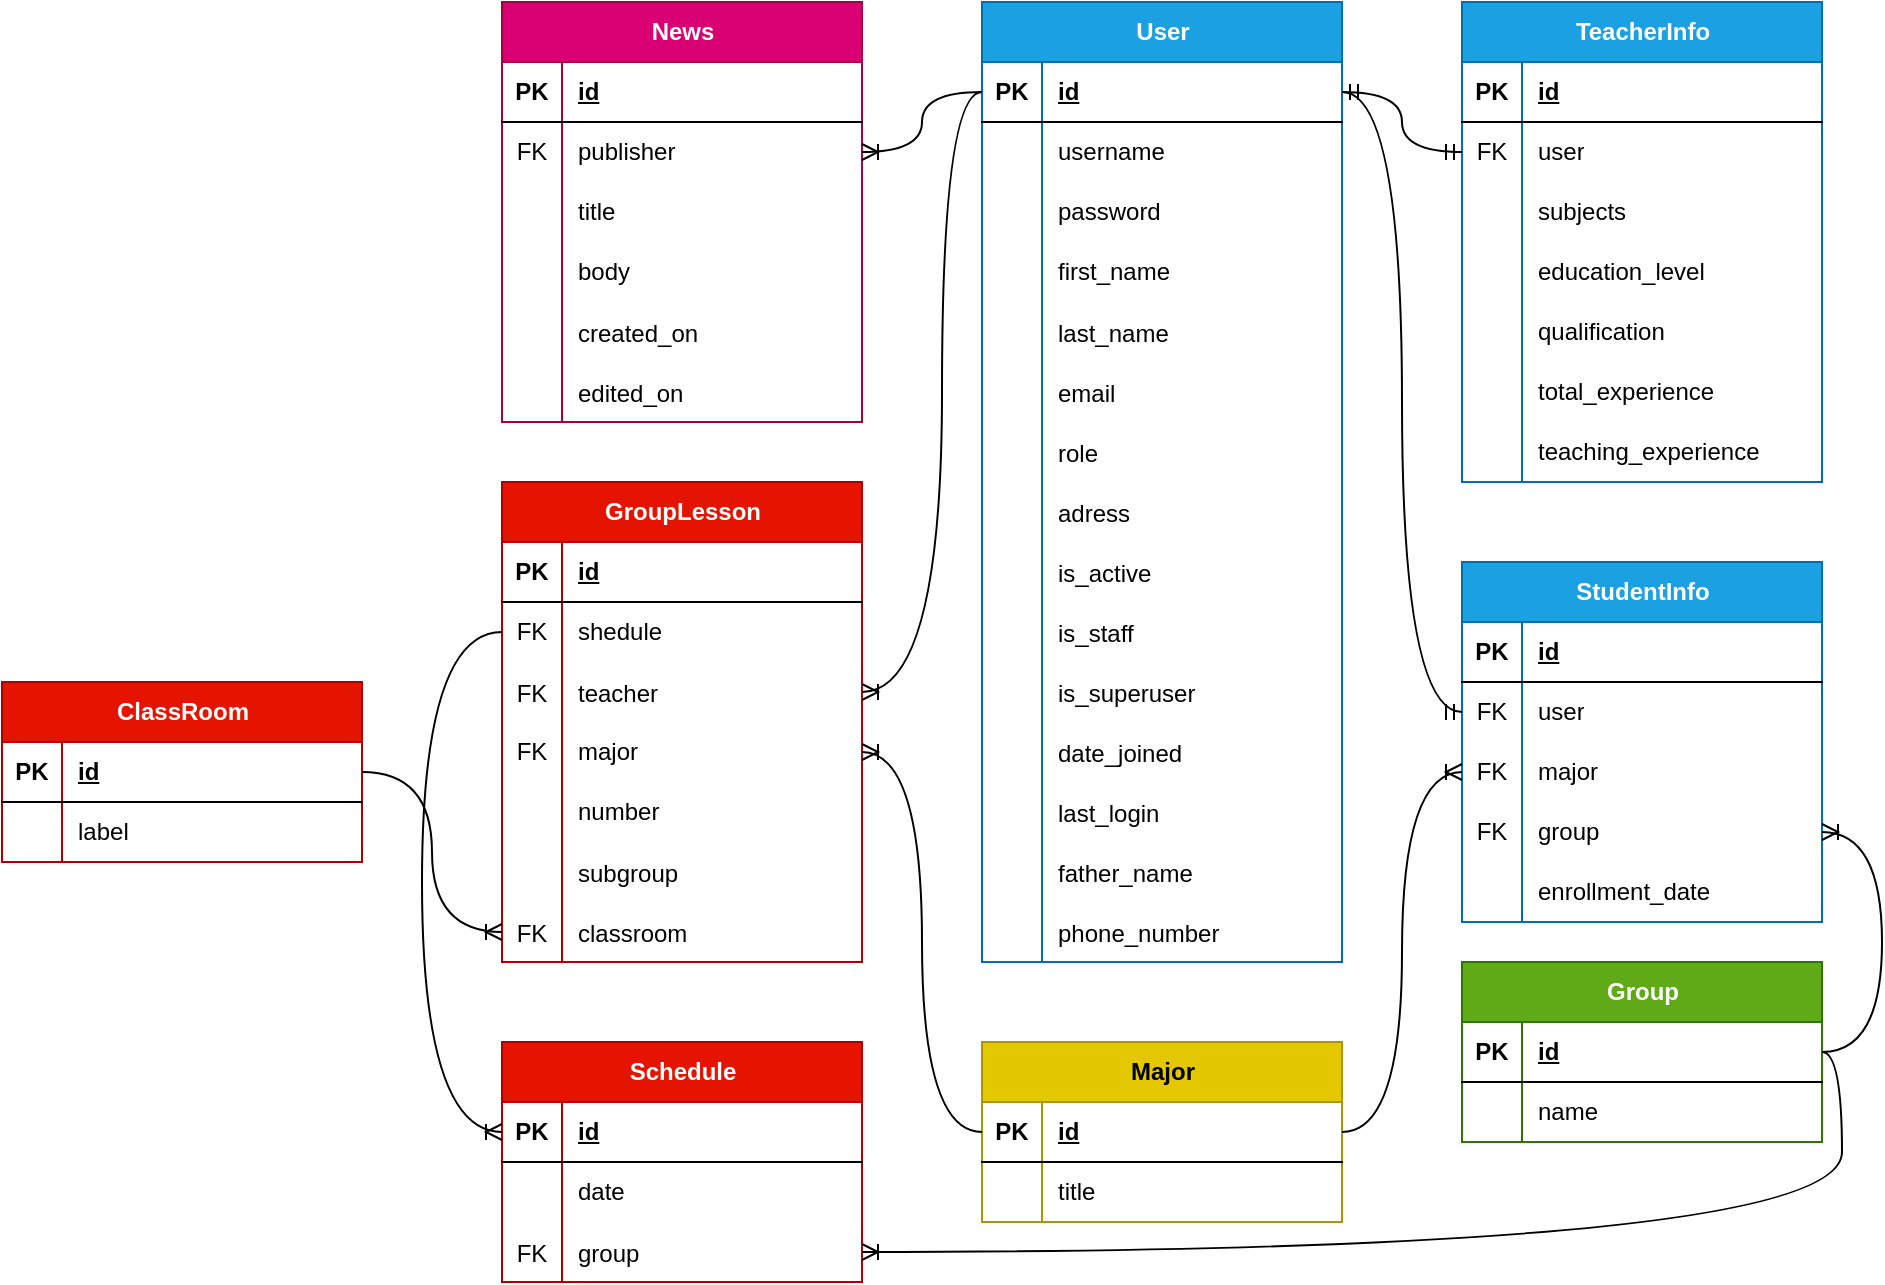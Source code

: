<mxfile version="26.0.16">
  <diagram name="Страница — 1" id="OboTf6FdKIAfxcBiKq9w">
    <mxGraphModel dx="2336" dy="798" grid="1" gridSize="10" guides="1" tooltips="1" connect="1" arrows="1" fold="1" page="1" pageScale="1" pageWidth="827" pageHeight="1169" math="0" shadow="0">
      <root>
        <mxCell id="0" />
        <mxCell id="1" parent="0" />
        <mxCell id="WoGr3U05z-3-BIguTOrU-1" value="User" style="shape=table;startSize=30;container=1;collapsible=1;childLayout=tableLayout;fixedRows=1;rowLines=0;fontStyle=1;align=center;resizeLast=1;html=1;fillColor=#1ba1e2;fontColor=#ffffff;strokeColor=#006EAF;" parent="1" vertex="1">
          <mxGeometry x="240" y="40" width="180" height="480" as="geometry" />
        </mxCell>
        <mxCell id="WoGr3U05z-3-BIguTOrU-2" value="" style="shape=tableRow;horizontal=0;startSize=0;swimlaneHead=0;swimlaneBody=0;fillColor=none;collapsible=0;dropTarget=0;points=[[0,0.5],[1,0.5]];portConstraint=eastwest;top=0;left=0;right=0;bottom=1;" parent="WoGr3U05z-3-BIguTOrU-1" vertex="1">
          <mxGeometry y="30" width="180" height="30" as="geometry" />
        </mxCell>
        <mxCell id="WoGr3U05z-3-BIguTOrU-3" value="PK" style="shape=partialRectangle;connectable=0;fillColor=none;top=0;left=0;bottom=0;right=0;fontStyle=1;overflow=hidden;whiteSpace=wrap;html=1;" parent="WoGr3U05z-3-BIguTOrU-2" vertex="1">
          <mxGeometry width="30" height="30" as="geometry">
            <mxRectangle width="30" height="30" as="alternateBounds" />
          </mxGeometry>
        </mxCell>
        <mxCell id="WoGr3U05z-3-BIguTOrU-4" value="id" style="shape=partialRectangle;connectable=0;fillColor=none;top=0;left=0;bottom=0;right=0;align=left;spacingLeft=6;fontStyle=5;overflow=hidden;whiteSpace=wrap;html=1;" parent="WoGr3U05z-3-BIguTOrU-2" vertex="1">
          <mxGeometry x="30" width="150" height="30" as="geometry">
            <mxRectangle width="150" height="30" as="alternateBounds" />
          </mxGeometry>
        </mxCell>
        <mxCell id="WoGr3U05z-3-BIguTOrU-5" value="" style="shape=tableRow;horizontal=0;startSize=0;swimlaneHead=0;swimlaneBody=0;fillColor=none;collapsible=0;dropTarget=0;points=[[0,0.5],[1,0.5]];portConstraint=eastwest;top=0;left=0;right=0;bottom=0;" parent="WoGr3U05z-3-BIguTOrU-1" vertex="1">
          <mxGeometry y="60" width="180" height="30" as="geometry" />
        </mxCell>
        <mxCell id="WoGr3U05z-3-BIguTOrU-6" value="" style="shape=partialRectangle;connectable=0;fillColor=none;top=0;left=0;bottom=0;right=0;editable=1;overflow=hidden;whiteSpace=wrap;html=1;" parent="WoGr3U05z-3-BIguTOrU-5" vertex="1">
          <mxGeometry width="30" height="30" as="geometry">
            <mxRectangle width="30" height="30" as="alternateBounds" />
          </mxGeometry>
        </mxCell>
        <mxCell id="WoGr3U05z-3-BIguTOrU-7" value="username" style="shape=partialRectangle;connectable=0;fillColor=none;top=0;left=0;bottom=0;right=0;align=left;spacingLeft=6;overflow=hidden;whiteSpace=wrap;html=1;" parent="WoGr3U05z-3-BIguTOrU-5" vertex="1">
          <mxGeometry x="30" width="150" height="30" as="geometry">
            <mxRectangle width="150" height="30" as="alternateBounds" />
          </mxGeometry>
        </mxCell>
        <mxCell id="WoGr3U05z-3-BIguTOrU-8" value="" style="shape=tableRow;horizontal=0;startSize=0;swimlaneHead=0;swimlaneBody=0;fillColor=none;collapsible=0;dropTarget=0;points=[[0,0.5],[1,0.5]];portConstraint=eastwest;top=0;left=0;right=0;bottom=0;" parent="WoGr3U05z-3-BIguTOrU-1" vertex="1">
          <mxGeometry y="90" width="180" height="30" as="geometry" />
        </mxCell>
        <mxCell id="WoGr3U05z-3-BIguTOrU-9" value="" style="shape=partialRectangle;connectable=0;fillColor=none;top=0;left=0;bottom=0;right=0;editable=1;overflow=hidden;whiteSpace=wrap;html=1;" parent="WoGr3U05z-3-BIguTOrU-8" vertex="1">
          <mxGeometry width="30" height="30" as="geometry">
            <mxRectangle width="30" height="30" as="alternateBounds" />
          </mxGeometry>
        </mxCell>
        <mxCell id="WoGr3U05z-3-BIguTOrU-10" value="password" style="shape=partialRectangle;connectable=0;fillColor=none;top=0;left=0;bottom=0;right=0;align=left;spacingLeft=6;overflow=hidden;whiteSpace=wrap;html=1;" parent="WoGr3U05z-3-BIguTOrU-8" vertex="1">
          <mxGeometry x="30" width="150" height="30" as="geometry">
            <mxRectangle width="150" height="30" as="alternateBounds" />
          </mxGeometry>
        </mxCell>
        <mxCell id="WoGr3U05z-3-BIguTOrU-11" value="" style="shape=tableRow;horizontal=0;startSize=0;swimlaneHead=0;swimlaneBody=0;fillColor=none;collapsible=0;dropTarget=0;points=[[0,0.5],[1,0.5]];portConstraint=eastwest;top=0;left=0;right=0;bottom=0;" parent="WoGr3U05z-3-BIguTOrU-1" vertex="1">
          <mxGeometry y="120" width="180" height="30" as="geometry" />
        </mxCell>
        <mxCell id="WoGr3U05z-3-BIguTOrU-12" value="" style="shape=partialRectangle;connectable=0;fillColor=none;top=0;left=0;bottom=0;right=0;editable=1;overflow=hidden;whiteSpace=wrap;html=1;" parent="WoGr3U05z-3-BIguTOrU-11" vertex="1">
          <mxGeometry width="30" height="30" as="geometry">
            <mxRectangle width="30" height="30" as="alternateBounds" />
          </mxGeometry>
        </mxCell>
        <mxCell id="WoGr3U05z-3-BIguTOrU-13" value="first_name" style="shape=partialRectangle;connectable=0;fillColor=none;top=0;left=0;bottom=0;right=0;align=left;spacingLeft=6;overflow=hidden;whiteSpace=wrap;html=1;" parent="WoGr3U05z-3-BIguTOrU-11" vertex="1">
          <mxGeometry x="30" width="150" height="30" as="geometry">
            <mxRectangle width="150" height="30" as="alternateBounds" />
          </mxGeometry>
        </mxCell>
        <mxCell id="WoGr3U05z-3-BIguTOrU-27" value="" style="shape=tableRow;horizontal=0;startSize=0;swimlaneHead=0;swimlaneBody=0;fillColor=none;collapsible=0;dropTarget=0;points=[[0,0.5],[1,0.5]];portConstraint=eastwest;top=0;left=0;right=0;bottom=0;" parent="WoGr3U05z-3-BIguTOrU-1" vertex="1">
          <mxGeometry y="150" width="180" height="30" as="geometry" />
        </mxCell>
        <mxCell id="WoGr3U05z-3-BIguTOrU-28" value="" style="shape=partialRectangle;connectable=0;fillColor=none;top=0;left=0;bottom=0;right=0;editable=1;overflow=hidden;" parent="WoGr3U05z-3-BIguTOrU-27" vertex="1">
          <mxGeometry width="30" height="30" as="geometry">
            <mxRectangle width="30" height="30" as="alternateBounds" />
          </mxGeometry>
        </mxCell>
        <mxCell id="WoGr3U05z-3-BIguTOrU-29" value="last_name" style="shape=partialRectangle;connectable=0;fillColor=none;top=0;left=0;bottom=0;right=0;align=left;spacingLeft=6;overflow=hidden;" parent="WoGr3U05z-3-BIguTOrU-27" vertex="1">
          <mxGeometry x="30" width="150" height="30" as="geometry">
            <mxRectangle width="150" height="30" as="alternateBounds" />
          </mxGeometry>
        </mxCell>
        <mxCell id="WoGr3U05z-3-BIguTOrU-30" value="" style="shape=tableRow;horizontal=0;startSize=0;swimlaneHead=0;swimlaneBody=0;fillColor=none;collapsible=0;dropTarget=0;points=[[0,0.5],[1,0.5]];portConstraint=eastwest;top=0;left=0;right=0;bottom=0;" parent="WoGr3U05z-3-BIguTOrU-1" vertex="1">
          <mxGeometry y="180" width="180" height="30" as="geometry" />
        </mxCell>
        <mxCell id="WoGr3U05z-3-BIguTOrU-31" value="" style="shape=partialRectangle;connectable=0;fillColor=none;top=0;left=0;bottom=0;right=0;editable=1;overflow=hidden;" parent="WoGr3U05z-3-BIguTOrU-30" vertex="1">
          <mxGeometry width="30" height="30" as="geometry">
            <mxRectangle width="30" height="30" as="alternateBounds" />
          </mxGeometry>
        </mxCell>
        <mxCell id="WoGr3U05z-3-BIguTOrU-32" value="email" style="shape=partialRectangle;connectable=0;fillColor=none;top=0;left=0;bottom=0;right=0;align=left;spacingLeft=6;overflow=hidden;" parent="WoGr3U05z-3-BIguTOrU-30" vertex="1">
          <mxGeometry x="30" width="150" height="30" as="geometry">
            <mxRectangle width="150" height="30" as="alternateBounds" />
          </mxGeometry>
        </mxCell>
        <mxCell id="WoGr3U05z-3-BIguTOrU-33" value="" style="shape=tableRow;horizontal=0;startSize=0;swimlaneHead=0;swimlaneBody=0;fillColor=none;collapsible=0;dropTarget=0;points=[[0,0.5],[1,0.5]];portConstraint=eastwest;top=0;left=0;right=0;bottom=0;" parent="WoGr3U05z-3-BIguTOrU-1" vertex="1">
          <mxGeometry y="210" width="180" height="30" as="geometry" />
        </mxCell>
        <mxCell id="WoGr3U05z-3-BIguTOrU-34" value="" style="shape=partialRectangle;connectable=0;fillColor=none;top=0;left=0;bottom=0;right=0;editable=1;overflow=hidden;" parent="WoGr3U05z-3-BIguTOrU-33" vertex="1">
          <mxGeometry width="30" height="30" as="geometry">
            <mxRectangle width="30" height="30" as="alternateBounds" />
          </mxGeometry>
        </mxCell>
        <mxCell id="WoGr3U05z-3-BIguTOrU-35" value="role" style="shape=partialRectangle;connectable=0;fillColor=none;top=0;left=0;bottom=0;right=0;align=left;spacingLeft=6;overflow=hidden;" parent="WoGr3U05z-3-BIguTOrU-33" vertex="1">
          <mxGeometry x="30" width="150" height="30" as="geometry">
            <mxRectangle width="150" height="30" as="alternateBounds" />
          </mxGeometry>
        </mxCell>
        <mxCell id="WoGr3U05z-3-BIguTOrU-36" value="" style="shape=tableRow;horizontal=0;startSize=0;swimlaneHead=0;swimlaneBody=0;fillColor=none;collapsible=0;dropTarget=0;points=[[0,0.5],[1,0.5]];portConstraint=eastwest;top=0;left=0;right=0;bottom=0;" parent="WoGr3U05z-3-BIguTOrU-1" vertex="1">
          <mxGeometry y="240" width="180" height="30" as="geometry" />
        </mxCell>
        <mxCell id="WoGr3U05z-3-BIguTOrU-37" value="" style="shape=partialRectangle;connectable=0;fillColor=none;top=0;left=0;bottom=0;right=0;editable=1;overflow=hidden;" parent="WoGr3U05z-3-BIguTOrU-36" vertex="1">
          <mxGeometry width="30" height="30" as="geometry">
            <mxRectangle width="30" height="30" as="alternateBounds" />
          </mxGeometry>
        </mxCell>
        <mxCell id="WoGr3U05z-3-BIguTOrU-38" value="adress" style="shape=partialRectangle;connectable=0;fillColor=none;top=0;left=0;bottom=0;right=0;align=left;spacingLeft=6;overflow=hidden;" parent="WoGr3U05z-3-BIguTOrU-36" vertex="1">
          <mxGeometry x="30" width="150" height="30" as="geometry">
            <mxRectangle width="150" height="30" as="alternateBounds" />
          </mxGeometry>
        </mxCell>
        <mxCell id="WoGr3U05z-3-BIguTOrU-72" value="" style="shape=tableRow;horizontal=0;startSize=0;swimlaneHead=0;swimlaneBody=0;fillColor=none;collapsible=0;dropTarget=0;points=[[0,0.5],[1,0.5]];portConstraint=eastwest;top=0;left=0;right=0;bottom=0;" parent="WoGr3U05z-3-BIguTOrU-1" vertex="1">
          <mxGeometry y="270" width="180" height="30" as="geometry" />
        </mxCell>
        <mxCell id="WoGr3U05z-3-BIguTOrU-73" value="" style="shape=partialRectangle;connectable=0;fillColor=none;top=0;left=0;bottom=0;right=0;editable=1;overflow=hidden;" parent="WoGr3U05z-3-BIguTOrU-72" vertex="1">
          <mxGeometry width="30" height="30" as="geometry">
            <mxRectangle width="30" height="30" as="alternateBounds" />
          </mxGeometry>
        </mxCell>
        <mxCell id="WoGr3U05z-3-BIguTOrU-74" value="is_active" style="shape=partialRectangle;connectable=0;fillColor=none;top=0;left=0;bottom=0;right=0;align=left;spacingLeft=6;overflow=hidden;" parent="WoGr3U05z-3-BIguTOrU-72" vertex="1">
          <mxGeometry x="30" width="150" height="30" as="geometry">
            <mxRectangle width="150" height="30" as="alternateBounds" />
          </mxGeometry>
        </mxCell>
        <mxCell id="WoGr3U05z-3-BIguTOrU-75" value="" style="shape=tableRow;horizontal=0;startSize=0;swimlaneHead=0;swimlaneBody=0;fillColor=none;collapsible=0;dropTarget=0;points=[[0,0.5],[1,0.5]];portConstraint=eastwest;top=0;left=0;right=0;bottom=0;" parent="WoGr3U05z-3-BIguTOrU-1" vertex="1">
          <mxGeometry y="300" width="180" height="30" as="geometry" />
        </mxCell>
        <mxCell id="WoGr3U05z-3-BIguTOrU-76" value="" style="shape=partialRectangle;connectable=0;fillColor=none;top=0;left=0;bottom=0;right=0;editable=1;overflow=hidden;" parent="WoGr3U05z-3-BIguTOrU-75" vertex="1">
          <mxGeometry width="30" height="30" as="geometry">
            <mxRectangle width="30" height="30" as="alternateBounds" />
          </mxGeometry>
        </mxCell>
        <mxCell id="WoGr3U05z-3-BIguTOrU-77" value="is_staff" style="shape=partialRectangle;connectable=0;fillColor=none;top=0;left=0;bottom=0;right=0;align=left;spacingLeft=6;overflow=hidden;" parent="WoGr3U05z-3-BIguTOrU-75" vertex="1">
          <mxGeometry x="30" width="150" height="30" as="geometry">
            <mxRectangle width="150" height="30" as="alternateBounds" />
          </mxGeometry>
        </mxCell>
        <mxCell id="WoGr3U05z-3-BIguTOrU-78" value="" style="shape=tableRow;horizontal=0;startSize=0;swimlaneHead=0;swimlaneBody=0;fillColor=none;collapsible=0;dropTarget=0;points=[[0,0.5],[1,0.5]];portConstraint=eastwest;top=0;left=0;right=0;bottom=0;" parent="WoGr3U05z-3-BIguTOrU-1" vertex="1">
          <mxGeometry y="330" width="180" height="30" as="geometry" />
        </mxCell>
        <mxCell id="WoGr3U05z-3-BIguTOrU-79" value="" style="shape=partialRectangle;connectable=0;fillColor=none;top=0;left=0;bottom=0;right=0;editable=1;overflow=hidden;" parent="WoGr3U05z-3-BIguTOrU-78" vertex="1">
          <mxGeometry width="30" height="30" as="geometry">
            <mxRectangle width="30" height="30" as="alternateBounds" />
          </mxGeometry>
        </mxCell>
        <mxCell id="WoGr3U05z-3-BIguTOrU-80" value="is_superuser" style="shape=partialRectangle;connectable=0;fillColor=none;top=0;left=0;bottom=0;right=0;align=left;spacingLeft=6;overflow=hidden;" parent="WoGr3U05z-3-BIguTOrU-78" vertex="1">
          <mxGeometry x="30" width="150" height="30" as="geometry">
            <mxRectangle width="150" height="30" as="alternateBounds" />
          </mxGeometry>
        </mxCell>
        <mxCell id="WoGr3U05z-3-BIguTOrU-84" value="" style="shape=tableRow;horizontal=0;startSize=0;swimlaneHead=0;swimlaneBody=0;fillColor=none;collapsible=0;dropTarget=0;points=[[0,0.5],[1,0.5]];portConstraint=eastwest;top=0;left=0;right=0;bottom=0;" parent="WoGr3U05z-3-BIguTOrU-1" vertex="1">
          <mxGeometry y="360" width="180" height="30" as="geometry" />
        </mxCell>
        <mxCell id="WoGr3U05z-3-BIguTOrU-85" value="" style="shape=partialRectangle;connectable=0;fillColor=none;top=0;left=0;bottom=0;right=0;editable=1;overflow=hidden;" parent="WoGr3U05z-3-BIguTOrU-84" vertex="1">
          <mxGeometry width="30" height="30" as="geometry">
            <mxRectangle width="30" height="30" as="alternateBounds" />
          </mxGeometry>
        </mxCell>
        <mxCell id="WoGr3U05z-3-BIguTOrU-86" value="date_joined" style="shape=partialRectangle;connectable=0;fillColor=none;top=0;left=0;bottom=0;right=0;align=left;spacingLeft=6;overflow=hidden;" parent="WoGr3U05z-3-BIguTOrU-84" vertex="1">
          <mxGeometry x="30" width="150" height="30" as="geometry">
            <mxRectangle width="150" height="30" as="alternateBounds" />
          </mxGeometry>
        </mxCell>
        <mxCell id="WoGr3U05z-3-BIguTOrU-87" value="" style="shape=tableRow;horizontal=0;startSize=0;swimlaneHead=0;swimlaneBody=0;fillColor=none;collapsible=0;dropTarget=0;points=[[0,0.5],[1,0.5]];portConstraint=eastwest;top=0;left=0;right=0;bottom=0;" parent="WoGr3U05z-3-BIguTOrU-1" vertex="1">
          <mxGeometry y="390" width="180" height="30" as="geometry" />
        </mxCell>
        <mxCell id="WoGr3U05z-3-BIguTOrU-88" value="" style="shape=partialRectangle;connectable=0;fillColor=none;top=0;left=0;bottom=0;right=0;editable=1;overflow=hidden;" parent="WoGr3U05z-3-BIguTOrU-87" vertex="1">
          <mxGeometry width="30" height="30" as="geometry">
            <mxRectangle width="30" height="30" as="alternateBounds" />
          </mxGeometry>
        </mxCell>
        <mxCell id="WoGr3U05z-3-BIguTOrU-89" value="last_login" style="shape=partialRectangle;connectable=0;fillColor=none;top=0;left=0;bottom=0;right=0;align=left;spacingLeft=6;overflow=hidden;" parent="WoGr3U05z-3-BIguTOrU-87" vertex="1">
          <mxGeometry x="30" width="150" height="30" as="geometry">
            <mxRectangle width="150" height="30" as="alternateBounds" />
          </mxGeometry>
        </mxCell>
        <mxCell id="TV6G0hgaIzYW5ndaaARC-51" value="" style="shape=tableRow;horizontal=0;startSize=0;swimlaneHead=0;swimlaneBody=0;fillColor=none;collapsible=0;dropTarget=0;points=[[0,0.5],[1,0.5]];portConstraint=eastwest;top=0;left=0;right=0;bottom=0;" vertex="1" parent="WoGr3U05z-3-BIguTOrU-1">
          <mxGeometry y="420" width="180" height="30" as="geometry" />
        </mxCell>
        <mxCell id="TV6G0hgaIzYW5ndaaARC-52" value="" style="shape=partialRectangle;connectable=0;fillColor=none;top=0;left=0;bottom=0;right=0;editable=1;overflow=hidden;" vertex="1" parent="TV6G0hgaIzYW5ndaaARC-51">
          <mxGeometry width="30" height="30" as="geometry">
            <mxRectangle width="30" height="30" as="alternateBounds" />
          </mxGeometry>
        </mxCell>
        <mxCell id="TV6G0hgaIzYW5ndaaARC-53" value="father_name" style="shape=partialRectangle;connectable=0;fillColor=none;top=0;left=0;bottom=0;right=0;align=left;spacingLeft=6;overflow=hidden;" vertex="1" parent="TV6G0hgaIzYW5ndaaARC-51">
          <mxGeometry x="30" width="150" height="30" as="geometry">
            <mxRectangle width="150" height="30" as="alternateBounds" />
          </mxGeometry>
        </mxCell>
        <mxCell id="TV6G0hgaIzYW5ndaaARC-226" value="" style="shape=tableRow;horizontal=0;startSize=0;swimlaneHead=0;swimlaneBody=0;fillColor=none;collapsible=0;dropTarget=0;points=[[0,0.5],[1,0.5]];portConstraint=eastwest;top=0;left=0;right=0;bottom=0;" vertex="1" parent="WoGr3U05z-3-BIguTOrU-1">
          <mxGeometry y="450" width="180" height="30" as="geometry" />
        </mxCell>
        <mxCell id="TV6G0hgaIzYW5ndaaARC-227" value="" style="shape=partialRectangle;connectable=0;fillColor=none;top=0;left=0;bottom=0;right=0;editable=1;overflow=hidden;" vertex="1" parent="TV6G0hgaIzYW5ndaaARC-226">
          <mxGeometry width="30" height="30" as="geometry">
            <mxRectangle width="30" height="30" as="alternateBounds" />
          </mxGeometry>
        </mxCell>
        <mxCell id="TV6G0hgaIzYW5ndaaARC-228" value="phone_number" style="shape=partialRectangle;connectable=0;fillColor=none;top=0;left=0;bottom=0;right=0;align=left;spacingLeft=6;overflow=hidden;" vertex="1" parent="TV6G0hgaIzYW5ndaaARC-226">
          <mxGeometry x="30" width="150" height="30" as="geometry">
            <mxRectangle width="150" height="30" as="alternateBounds" />
          </mxGeometry>
        </mxCell>
        <mxCell id="WoGr3U05z-3-BIguTOrU-42" value="Group" style="shape=table;startSize=30;container=1;collapsible=1;childLayout=tableLayout;fixedRows=1;rowLines=0;fontStyle=1;align=center;resizeLast=1;html=1;fillColor=#60a917;fontColor=#ffffff;strokeColor=#2D7600;" parent="1" vertex="1">
          <mxGeometry x="480" y="520" width="180" height="90.0" as="geometry" />
        </mxCell>
        <mxCell id="WoGr3U05z-3-BIguTOrU-43" value="" style="shape=tableRow;horizontal=0;startSize=0;swimlaneHead=0;swimlaneBody=0;fillColor=none;collapsible=0;dropTarget=0;points=[[0,0.5],[1,0.5]];portConstraint=eastwest;top=0;left=0;right=0;bottom=1;" parent="WoGr3U05z-3-BIguTOrU-42" vertex="1">
          <mxGeometry y="30" width="180" height="30" as="geometry" />
        </mxCell>
        <mxCell id="WoGr3U05z-3-BIguTOrU-44" value="PK" style="shape=partialRectangle;connectable=0;fillColor=none;top=0;left=0;bottom=0;right=0;fontStyle=1;overflow=hidden;whiteSpace=wrap;html=1;" parent="WoGr3U05z-3-BIguTOrU-43" vertex="1">
          <mxGeometry width="30" height="30" as="geometry">
            <mxRectangle width="30" height="30" as="alternateBounds" />
          </mxGeometry>
        </mxCell>
        <mxCell id="WoGr3U05z-3-BIguTOrU-45" value="id" style="shape=partialRectangle;connectable=0;fillColor=none;top=0;left=0;bottom=0;right=0;align=left;spacingLeft=6;fontStyle=5;overflow=hidden;whiteSpace=wrap;html=1;" parent="WoGr3U05z-3-BIguTOrU-43" vertex="1">
          <mxGeometry x="30" width="150" height="30" as="geometry">
            <mxRectangle width="150" height="30" as="alternateBounds" />
          </mxGeometry>
        </mxCell>
        <mxCell id="WoGr3U05z-3-BIguTOrU-46" value="" style="shape=tableRow;horizontal=0;startSize=0;swimlaneHead=0;swimlaneBody=0;fillColor=none;collapsible=0;dropTarget=0;points=[[0,0.5],[1,0.5]];portConstraint=eastwest;top=0;left=0;right=0;bottom=0;" parent="WoGr3U05z-3-BIguTOrU-42" vertex="1">
          <mxGeometry y="60" width="180" height="30" as="geometry" />
        </mxCell>
        <mxCell id="WoGr3U05z-3-BIguTOrU-47" value="" style="shape=partialRectangle;connectable=0;fillColor=none;top=0;left=0;bottom=0;right=0;editable=1;overflow=hidden;whiteSpace=wrap;html=1;" parent="WoGr3U05z-3-BIguTOrU-46" vertex="1">
          <mxGeometry width="30" height="30" as="geometry">
            <mxRectangle width="30" height="30" as="alternateBounds" />
          </mxGeometry>
        </mxCell>
        <mxCell id="WoGr3U05z-3-BIguTOrU-48" value="name&lt;span style=&quot;white-space: pre;&quot;&gt;&#x9;&lt;/span&gt;" style="shape=partialRectangle;connectable=0;fillColor=none;top=0;left=0;bottom=0;right=0;align=left;spacingLeft=6;overflow=hidden;whiteSpace=wrap;html=1;" parent="WoGr3U05z-3-BIguTOrU-46" vertex="1">
          <mxGeometry x="30" width="150" height="30" as="geometry">
            <mxRectangle width="150" height="30" as="alternateBounds" />
          </mxGeometry>
        </mxCell>
        <mxCell id="WoGr3U05z-3-BIguTOrU-90" value="News" style="shape=table;startSize=30;container=1;collapsible=1;childLayout=tableLayout;fixedRows=1;rowLines=0;fontStyle=1;align=center;resizeLast=1;html=1;fillColor=#d80073;fontColor=#ffffff;strokeColor=#A50040;" parent="1" vertex="1">
          <mxGeometry y="40" width="180" height="210" as="geometry" />
        </mxCell>
        <mxCell id="WoGr3U05z-3-BIguTOrU-91" value="" style="shape=tableRow;horizontal=0;startSize=0;swimlaneHead=0;swimlaneBody=0;fillColor=none;collapsible=0;dropTarget=0;points=[[0,0.5],[1,0.5]];portConstraint=eastwest;top=0;left=0;right=0;bottom=1;" parent="WoGr3U05z-3-BIguTOrU-90" vertex="1">
          <mxGeometry y="30" width="180" height="30" as="geometry" />
        </mxCell>
        <mxCell id="WoGr3U05z-3-BIguTOrU-92" value="PK" style="shape=partialRectangle;connectable=0;fillColor=none;top=0;left=0;bottom=0;right=0;fontStyle=1;overflow=hidden;whiteSpace=wrap;html=1;" parent="WoGr3U05z-3-BIguTOrU-91" vertex="1">
          <mxGeometry width="30" height="30" as="geometry">
            <mxRectangle width="30" height="30" as="alternateBounds" />
          </mxGeometry>
        </mxCell>
        <mxCell id="WoGr3U05z-3-BIguTOrU-93" value="id" style="shape=partialRectangle;connectable=0;fillColor=none;top=0;left=0;bottom=0;right=0;align=left;spacingLeft=6;fontStyle=5;overflow=hidden;whiteSpace=wrap;html=1;" parent="WoGr3U05z-3-BIguTOrU-91" vertex="1">
          <mxGeometry x="30" width="150" height="30" as="geometry">
            <mxRectangle width="150" height="30" as="alternateBounds" />
          </mxGeometry>
        </mxCell>
        <mxCell id="WoGr3U05z-3-BIguTOrU-94" value="" style="shape=tableRow;horizontal=0;startSize=0;swimlaneHead=0;swimlaneBody=0;fillColor=none;collapsible=0;dropTarget=0;points=[[0,0.5],[1,0.5]];portConstraint=eastwest;top=0;left=0;right=0;bottom=0;" parent="WoGr3U05z-3-BIguTOrU-90" vertex="1">
          <mxGeometry y="60" width="180" height="30" as="geometry" />
        </mxCell>
        <mxCell id="WoGr3U05z-3-BIguTOrU-95" value="FK" style="shape=partialRectangle;connectable=0;fillColor=none;top=0;left=0;bottom=0;right=0;editable=1;overflow=hidden;whiteSpace=wrap;html=1;" parent="WoGr3U05z-3-BIguTOrU-94" vertex="1">
          <mxGeometry width="30" height="30" as="geometry">
            <mxRectangle width="30" height="30" as="alternateBounds" />
          </mxGeometry>
        </mxCell>
        <mxCell id="WoGr3U05z-3-BIguTOrU-96" value="publisher" style="shape=partialRectangle;connectable=0;fillColor=none;top=0;left=0;bottom=0;right=0;align=left;spacingLeft=6;overflow=hidden;whiteSpace=wrap;html=1;" parent="WoGr3U05z-3-BIguTOrU-94" vertex="1">
          <mxGeometry x="30" width="150" height="30" as="geometry">
            <mxRectangle width="150" height="30" as="alternateBounds" />
          </mxGeometry>
        </mxCell>
        <mxCell id="WoGr3U05z-3-BIguTOrU-97" value="" style="shape=tableRow;horizontal=0;startSize=0;swimlaneHead=0;swimlaneBody=0;fillColor=none;collapsible=0;dropTarget=0;points=[[0,0.5],[1,0.5]];portConstraint=eastwest;top=0;left=0;right=0;bottom=0;" parent="WoGr3U05z-3-BIguTOrU-90" vertex="1">
          <mxGeometry y="90" width="180" height="30" as="geometry" />
        </mxCell>
        <mxCell id="WoGr3U05z-3-BIguTOrU-98" value="" style="shape=partialRectangle;connectable=0;fillColor=none;top=0;left=0;bottom=0;right=0;editable=1;overflow=hidden;whiteSpace=wrap;html=1;" parent="WoGr3U05z-3-BIguTOrU-97" vertex="1">
          <mxGeometry width="30" height="30" as="geometry">
            <mxRectangle width="30" height="30" as="alternateBounds" />
          </mxGeometry>
        </mxCell>
        <mxCell id="WoGr3U05z-3-BIguTOrU-99" value="title" style="shape=partialRectangle;connectable=0;fillColor=none;top=0;left=0;bottom=0;right=0;align=left;spacingLeft=6;overflow=hidden;whiteSpace=wrap;html=1;" parent="WoGr3U05z-3-BIguTOrU-97" vertex="1">
          <mxGeometry x="30" width="150" height="30" as="geometry">
            <mxRectangle width="150" height="30" as="alternateBounds" />
          </mxGeometry>
        </mxCell>
        <mxCell id="WoGr3U05z-3-BIguTOrU-100" value="" style="shape=tableRow;horizontal=0;startSize=0;swimlaneHead=0;swimlaneBody=0;fillColor=none;collapsible=0;dropTarget=0;points=[[0,0.5],[1,0.5]];portConstraint=eastwest;top=0;left=0;right=0;bottom=0;" parent="WoGr3U05z-3-BIguTOrU-90" vertex="1">
          <mxGeometry y="120" width="180" height="30" as="geometry" />
        </mxCell>
        <mxCell id="WoGr3U05z-3-BIguTOrU-101" value="" style="shape=partialRectangle;connectable=0;fillColor=none;top=0;left=0;bottom=0;right=0;editable=1;overflow=hidden;whiteSpace=wrap;html=1;" parent="WoGr3U05z-3-BIguTOrU-100" vertex="1">
          <mxGeometry width="30" height="30" as="geometry">
            <mxRectangle width="30" height="30" as="alternateBounds" />
          </mxGeometry>
        </mxCell>
        <mxCell id="WoGr3U05z-3-BIguTOrU-102" value="body" style="shape=partialRectangle;connectable=0;fillColor=none;top=0;left=0;bottom=0;right=0;align=left;spacingLeft=6;overflow=hidden;whiteSpace=wrap;html=1;" parent="WoGr3U05z-3-BIguTOrU-100" vertex="1">
          <mxGeometry x="30" width="150" height="30" as="geometry">
            <mxRectangle width="150" height="30" as="alternateBounds" />
          </mxGeometry>
        </mxCell>
        <mxCell id="WoGr3U05z-3-BIguTOrU-103" value="" style="shape=tableRow;horizontal=0;startSize=0;swimlaneHead=0;swimlaneBody=0;fillColor=none;collapsible=0;dropTarget=0;points=[[0,0.5],[1,0.5]];portConstraint=eastwest;top=0;left=0;right=0;bottom=0;" parent="WoGr3U05z-3-BIguTOrU-90" vertex="1">
          <mxGeometry y="150" width="180" height="30" as="geometry" />
        </mxCell>
        <mxCell id="WoGr3U05z-3-BIguTOrU-104" value="" style="shape=partialRectangle;connectable=0;fillColor=none;top=0;left=0;bottom=0;right=0;editable=1;overflow=hidden;" parent="WoGr3U05z-3-BIguTOrU-103" vertex="1">
          <mxGeometry width="30" height="30" as="geometry">
            <mxRectangle width="30" height="30" as="alternateBounds" />
          </mxGeometry>
        </mxCell>
        <mxCell id="WoGr3U05z-3-BIguTOrU-105" value="created_on" style="shape=partialRectangle;connectable=0;fillColor=none;top=0;left=0;bottom=0;right=0;align=left;spacingLeft=6;overflow=hidden;" parent="WoGr3U05z-3-BIguTOrU-103" vertex="1">
          <mxGeometry x="30" width="150" height="30" as="geometry">
            <mxRectangle width="150" height="30" as="alternateBounds" />
          </mxGeometry>
        </mxCell>
        <mxCell id="WoGr3U05z-3-BIguTOrU-106" value="" style="shape=tableRow;horizontal=0;startSize=0;swimlaneHead=0;swimlaneBody=0;fillColor=none;collapsible=0;dropTarget=0;points=[[0,0.5],[1,0.5]];portConstraint=eastwest;top=0;left=0;right=0;bottom=0;" parent="WoGr3U05z-3-BIguTOrU-90" vertex="1">
          <mxGeometry y="180" width="180" height="30" as="geometry" />
        </mxCell>
        <mxCell id="WoGr3U05z-3-BIguTOrU-107" value="" style="shape=partialRectangle;connectable=0;fillColor=none;top=0;left=0;bottom=0;right=0;editable=1;overflow=hidden;" parent="WoGr3U05z-3-BIguTOrU-106" vertex="1">
          <mxGeometry width="30" height="30" as="geometry">
            <mxRectangle width="30" height="30" as="alternateBounds" />
          </mxGeometry>
        </mxCell>
        <mxCell id="WoGr3U05z-3-BIguTOrU-108" value="edited_on" style="shape=partialRectangle;connectable=0;fillColor=none;top=0;left=0;bottom=0;right=0;align=left;spacingLeft=6;overflow=hidden;" parent="WoGr3U05z-3-BIguTOrU-106" vertex="1">
          <mxGeometry x="30" width="150" height="30" as="geometry">
            <mxRectangle width="150" height="30" as="alternateBounds" />
          </mxGeometry>
        </mxCell>
        <mxCell id="-UsAnKUUNsA_pTMBHW5t-14" value="" style="edgeStyle=orthogonalEdgeStyle;fontSize=12;html=1;endArrow=ERoneToMany;rounded=0;exitX=0;exitY=0.5;exitDx=0;exitDy=0;entryX=1;entryY=0.5;entryDx=0;entryDy=0;curved=1;" parent="1" source="WoGr3U05z-3-BIguTOrU-2" target="WoGr3U05z-3-BIguTOrU-94" edge="1">
          <mxGeometry width="100" height="100" relative="1" as="geometry">
            <mxPoint x="490" y="390" as="sourcePoint" />
            <mxPoint x="590" y="290" as="targetPoint" />
          </mxGeometry>
        </mxCell>
        <mxCell id="sFUshMTgX7SWt_EB1Gr2-1" value="Major" style="shape=table;startSize=30;container=1;collapsible=1;childLayout=tableLayout;fixedRows=1;rowLines=0;fontStyle=1;align=center;resizeLast=1;html=1;fillColor=#e3c800;fontColor=#000000;strokeColor=#B09500;" parent="1" vertex="1">
          <mxGeometry x="240" y="560" width="180" height="90" as="geometry" />
        </mxCell>
        <mxCell id="sFUshMTgX7SWt_EB1Gr2-2" value="" style="shape=tableRow;horizontal=0;startSize=0;swimlaneHead=0;swimlaneBody=0;fillColor=none;collapsible=0;dropTarget=0;points=[[0,0.5],[1,0.5]];portConstraint=eastwest;top=0;left=0;right=0;bottom=1;" parent="sFUshMTgX7SWt_EB1Gr2-1" vertex="1">
          <mxGeometry y="30" width="180" height="30" as="geometry" />
        </mxCell>
        <mxCell id="sFUshMTgX7SWt_EB1Gr2-3" value="PK" style="shape=partialRectangle;connectable=0;fillColor=none;top=0;left=0;bottom=0;right=0;fontStyle=1;overflow=hidden;whiteSpace=wrap;html=1;" parent="sFUshMTgX7SWt_EB1Gr2-2" vertex="1">
          <mxGeometry width="30" height="30" as="geometry">
            <mxRectangle width="30" height="30" as="alternateBounds" />
          </mxGeometry>
        </mxCell>
        <mxCell id="sFUshMTgX7SWt_EB1Gr2-4" value="id" style="shape=partialRectangle;connectable=0;fillColor=none;top=0;left=0;bottom=0;right=0;align=left;spacingLeft=6;fontStyle=5;overflow=hidden;whiteSpace=wrap;html=1;" parent="sFUshMTgX7SWt_EB1Gr2-2" vertex="1">
          <mxGeometry x="30" width="150" height="30" as="geometry">
            <mxRectangle width="150" height="30" as="alternateBounds" />
          </mxGeometry>
        </mxCell>
        <mxCell id="sFUshMTgX7SWt_EB1Gr2-5" value="" style="shape=tableRow;horizontal=0;startSize=0;swimlaneHead=0;swimlaneBody=0;fillColor=none;collapsible=0;dropTarget=0;points=[[0,0.5],[1,0.5]];portConstraint=eastwest;top=0;left=0;right=0;bottom=0;" parent="sFUshMTgX7SWt_EB1Gr2-1" vertex="1">
          <mxGeometry y="60" width="180" height="30" as="geometry" />
        </mxCell>
        <mxCell id="sFUshMTgX7SWt_EB1Gr2-6" value="" style="shape=partialRectangle;connectable=0;fillColor=none;top=0;left=0;bottom=0;right=0;editable=1;overflow=hidden;whiteSpace=wrap;html=1;" parent="sFUshMTgX7SWt_EB1Gr2-5" vertex="1">
          <mxGeometry width="30" height="30" as="geometry">
            <mxRectangle width="30" height="30" as="alternateBounds" />
          </mxGeometry>
        </mxCell>
        <mxCell id="sFUshMTgX7SWt_EB1Gr2-7" value="title" style="shape=partialRectangle;connectable=0;fillColor=none;top=0;left=0;bottom=0;right=0;align=left;spacingLeft=6;overflow=hidden;whiteSpace=wrap;html=1;" parent="sFUshMTgX7SWt_EB1Gr2-5" vertex="1">
          <mxGeometry x="30" width="150" height="30" as="geometry">
            <mxRectangle width="150" height="30" as="alternateBounds" />
          </mxGeometry>
        </mxCell>
        <mxCell id="sFUshMTgX7SWt_EB1Gr2-14" value="Schedule" style="shape=table;startSize=30;container=1;collapsible=1;childLayout=tableLayout;fixedRows=1;rowLines=0;fontStyle=1;align=center;resizeLast=1;html=1;fillColor=#e51400;fontColor=#ffffff;strokeColor=#B20000;" parent="1" vertex="1">
          <mxGeometry y="560" width="180" height="120" as="geometry" />
        </mxCell>
        <mxCell id="sFUshMTgX7SWt_EB1Gr2-15" value="" style="shape=tableRow;horizontal=0;startSize=0;swimlaneHead=0;swimlaneBody=0;fillColor=none;collapsible=0;dropTarget=0;points=[[0,0.5],[1,0.5]];portConstraint=eastwest;top=0;left=0;right=0;bottom=1;" parent="sFUshMTgX7SWt_EB1Gr2-14" vertex="1">
          <mxGeometry y="30" width="180" height="30" as="geometry" />
        </mxCell>
        <mxCell id="sFUshMTgX7SWt_EB1Gr2-16" value="PK" style="shape=partialRectangle;connectable=0;fillColor=none;top=0;left=0;bottom=0;right=0;fontStyle=1;overflow=hidden;whiteSpace=wrap;html=1;" parent="sFUshMTgX7SWt_EB1Gr2-15" vertex="1">
          <mxGeometry width="30" height="30" as="geometry">
            <mxRectangle width="30" height="30" as="alternateBounds" />
          </mxGeometry>
        </mxCell>
        <mxCell id="sFUshMTgX7SWt_EB1Gr2-17" value="id" style="shape=partialRectangle;connectable=0;fillColor=none;top=0;left=0;bottom=0;right=0;align=left;spacingLeft=6;fontStyle=5;overflow=hidden;whiteSpace=wrap;html=1;" parent="sFUshMTgX7SWt_EB1Gr2-15" vertex="1">
          <mxGeometry x="30" width="150" height="30" as="geometry">
            <mxRectangle width="150" height="30" as="alternateBounds" />
          </mxGeometry>
        </mxCell>
        <mxCell id="sFUshMTgX7SWt_EB1Gr2-18" value="" style="shape=tableRow;horizontal=0;startSize=0;swimlaneHead=0;swimlaneBody=0;fillColor=none;collapsible=0;dropTarget=0;points=[[0,0.5],[1,0.5]];portConstraint=eastwest;top=0;left=0;right=0;bottom=0;" parent="sFUshMTgX7SWt_EB1Gr2-14" vertex="1">
          <mxGeometry y="60" width="180" height="30" as="geometry" />
        </mxCell>
        <mxCell id="sFUshMTgX7SWt_EB1Gr2-19" value="" style="shape=partialRectangle;connectable=0;fillColor=none;top=0;left=0;bottom=0;right=0;editable=1;overflow=hidden;whiteSpace=wrap;html=1;" parent="sFUshMTgX7SWt_EB1Gr2-18" vertex="1">
          <mxGeometry width="30" height="30" as="geometry">
            <mxRectangle width="30" height="30" as="alternateBounds" />
          </mxGeometry>
        </mxCell>
        <mxCell id="sFUshMTgX7SWt_EB1Gr2-20" value="date" style="shape=partialRectangle;connectable=0;fillColor=none;top=0;left=0;bottom=0;right=0;align=left;spacingLeft=6;overflow=hidden;whiteSpace=wrap;html=1;" parent="sFUshMTgX7SWt_EB1Gr2-18" vertex="1">
          <mxGeometry x="30" width="150" height="30" as="geometry">
            <mxRectangle width="150" height="30" as="alternateBounds" />
          </mxGeometry>
        </mxCell>
        <mxCell id="pRxFwQBCh5LQSzoZXhu5-2" value="" style="shape=tableRow;horizontal=0;startSize=0;swimlaneHead=0;swimlaneBody=0;fillColor=none;collapsible=0;dropTarget=0;points=[[0,0.5],[1,0.5]];portConstraint=eastwest;top=0;left=0;right=0;bottom=0;" parent="sFUshMTgX7SWt_EB1Gr2-14" vertex="1">
          <mxGeometry y="90" width="180" height="30" as="geometry" />
        </mxCell>
        <mxCell id="pRxFwQBCh5LQSzoZXhu5-3" value="FK" style="shape=partialRectangle;connectable=0;fillColor=none;top=0;left=0;bottom=0;right=0;editable=1;overflow=hidden;" parent="pRxFwQBCh5LQSzoZXhu5-2" vertex="1">
          <mxGeometry width="30" height="30" as="geometry">
            <mxRectangle width="30" height="30" as="alternateBounds" />
          </mxGeometry>
        </mxCell>
        <mxCell id="pRxFwQBCh5LQSzoZXhu5-4" value="group" style="shape=partialRectangle;connectable=0;fillColor=none;top=0;left=0;bottom=0;right=0;align=left;spacingLeft=6;overflow=hidden;" parent="pRxFwQBCh5LQSzoZXhu5-2" vertex="1">
          <mxGeometry x="30" width="150" height="30" as="geometry">
            <mxRectangle width="150" height="30" as="alternateBounds" />
          </mxGeometry>
        </mxCell>
        <mxCell id="sFUshMTgX7SWt_EB1Gr2-24" value="GroupLesson" style="shape=table;startSize=30;container=1;collapsible=1;childLayout=tableLayout;fixedRows=1;rowLines=0;fontStyle=1;align=center;resizeLast=1;html=1;fillColor=#e51400;fontColor=#ffffff;strokeColor=#B20000;" parent="1" vertex="1">
          <mxGeometry y="280" width="180" height="240" as="geometry" />
        </mxCell>
        <mxCell id="sFUshMTgX7SWt_EB1Gr2-25" value="" style="shape=tableRow;horizontal=0;startSize=0;swimlaneHead=0;swimlaneBody=0;fillColor=none;collapsible=0;dropTarget=0;points=[[0,0.5],[1,0.5]];portConstraint=eastwest;top=0;left=0;right=0;bottom=1;" parent="sFUshMTgX7SWt_EB1Gr2-24" vertex="1">
          <mxGeometry y="30" width="180" height="30" as="geometry" />
        </mxCell>
        <mxCell id="sFUshMTgX7SWt_EB1Gr2-26" value="PK" style="shape=partialRectangle;connectable=0;fillColor=none;top=0;left=0;bottom=0;right=0;fontStyle=1;overflow=hidden;whiteSpace=wrap;html=1;" parent="sFUshMTgX7SWt_EB1Gr2-25" vertex="1">
          <mxGeometry width="30" height="30" as="geometry">
            <mxRectangle width="30" height="30" as="alternateBounds" />
          </mxGeometry>
        </mxCell>
        <mxCell id="sFUshMTgX7SWt_EB1Gr2-27" value="id" style="shape=partialRectangle;connectable=0;fillColor=none;top=0;left=0;bottom=0;right=0;align=left;spacingLeft=6;fontStyle=5;overflow=hidden;whiteSpace=wrap;html=1;" parent="sFUshMTgX7SWt_EB1Gr2-25" vertex="1">
          <mxGeometry x="30" width="150" height="30" as="geometry">
            <mxRectangle width="150" height="30" as="alternateBounds" />
          </mxGeometry>
        </mxCell>
        <mxCell id="sFUshMTgX7SWt_EB1Gr2-28" value="" style="shape=tableRow;horizontal=0;startSize=0;swimlaneHead=0;swimlaneBody=0;fillColor=none;collapsible=0;dropTarget=0;points=[[0,0.5],[1,0.5]];portConstraint=eastwest;top=0;left=0;right=0;bottom=0;" parent="sFUshMTgX7SWt_EB1Gr2-24" vertex="1">
          <mxGeometry y="60" width="180" height="30" as="geometry" />
        </mxCell>
        <mxCell id="sFUshMTgX7SWt_EB1Gr2-29" value="FK" style="shape=partialRectangle;connectable=0;fillColor=none;top=0;left=0;bottom=0;right=0;editable=1;overflow=hidden;whiteSpace=wrap;html=1;" parent="sFUshMTgX7SWt_EB1Gr2-28" vertex="1">
          <mxGeometry width="30" height="30" as="geometry">
            <mxRectangle width="30" height="30" as="alternateBounds" />
          </mxGeometry>
        </mxCell>
        <mxCell id="sFUshMTgX7SWt_EB1Gr2-30" value="shedule" style="shape=partialRectangle;connectable=0;fillColor=none;top=0;left=0;bottom=0;right=0;align=left;spacingLeft=6;overflow=hidden;whiteSpace=wrap;html=1;" parent="sFUshMTgX7SWt_EB1Gr2-28" vertex="1">
          <mxGeometry x="30" width="150" height="30" as="geometry">
            <mxRectangle width="150" height="30" as="alternateBounds" />
          </mxGeometry>
        </mxCell>
        <mxCell id="sFUshMTgX7SWt_EB1Gr2-43" value="" style="shape=tableRow;horizontal=0;startSize=0;swimlaneHead=0;swimlaneBody=0;fillColor=none;collapsible=0;dropTarget=0;points=[[0,0.5],[1,0.5]];portConstraint=eastwest;top=0;left=0;right=0;bottom=0;" parent="sFUshMTgX7SWt_EB1Gr2-24" vertex="1">
          <mxGeometry y="90" width="180" height="30" as="geometry" />
        </mxCell>
        <mxCell id="sFUshMTgX7SWt_EB1Gr2-44" value="FK" style="shape=partialRectangle;connectable=0;fillColor=none;top=0;left=0;bottom=0;right=0;editable=1;overflow=hidden;" parent="sFUshMTgX7SWt_EB1Gr2-43" vertex="1">
          <mxGeometry width="30" height="30" as="geometry">
            <mxRectangle width="30" height="30" as="alternateBounds" />
          </mxGeometry>
        </mxCell>
        <mxCell id="sFUshMTgX7SWt_EB1Gr2-45" value="teacher" style="shape=partialRectangle;connectable=0;fillColor=none;top=0;left=0;bottom=0;right=0;align=left;spacingLeft=6;overflow=hidden;" parent="sFUshMTgX7SWt_EB1Gr2-43" vertex="1">
          <mxGeometry x="30" width="150" height="30" as="geometry">
            <mxRectangle width="150" height="30" as="alternateBounds" />
          </mxGeometry>
        </mxCell>
        <mxCell id="sFUshMTgX7SWt_EB1Gr2-31" value="" style="shape=tableRow;horizontal=0;startSize=0;swimlaneHead=0;swimlaneBody=0;fillColor=none;collapsible=0;dropTarget=0;points=[[0,0.5],[1,0.5]];portConstraint=eastwest;top=0;left=0;right=0;bottom=0;" parent="sFUshMTgX7SWt_EB1Gr2-24" vertex="1">
          <mxGeometry y="120" width="180" height="30" as="geometry" />
        </mxCell>
        <mxCell id="sFUshMTgX7SWt_EB1Gr2-32" value="FK" style="shape=partialRectangle;connectable=0;fillColor=none;top=0;left=0;bottom=0;right=0;editable=1;overflow=hidden;whiteSpace=wrap;html=1;" parent="sFUshMTgX7SWt_EB1Gr2-31" vertex="1">
          <mxGeometry width="30" height="30" as="geometry">
            <mxRectangle width="30" height="30" as="alternateBounds" />
          </mxGeometry>
        </mxCell>
        <mxCell id="sFUshMTgX7SWt_EB1Gr2-33" value="major" style="shape=partialRectangle;connectable=0;fillColor=none;top=0;left=0;bottom=0;right=0;align=left;spacingLeft=6;overflow=hidden;whiteSpace=wrap;html=1;" parent="sFUshMTgX7SWt_EB1Gr2-31" vertex="1">
          <mxGeometry x="30" width="150" height="30" as="geometry">
            <mxRectangle width="150" height="30" as="alternateBounds" />
          </mxGeometry>
        </mxCell>
        <mxCell id="sFUshMTgX7SWt_EB1Gr2-34" value="" style="shape=tableRow;horizontal=0;startSize=0;swimlaneHead=0;swimlaneBody=0;fillColor=none;collapsible=0;dropTarget=0;points=[[0,0.5],[1,0.5]];portConstraint=eastwest;top=0;left=0;right=0;bottom=0;" parent="sFUshMTgX7SWt_EB1Gr2-24" vertex="1">
          <mxGeometry y="150" width="180" height="30" as="geometry" />
        </mxCell>
        <mxCell id="sFUshMTgX7SWt_EB1Gr2-35" value="" style="shape=partialRectangle;connectable=0;fillColor=none;top=0;left=0;bottom=0;right=0;editable=1;overflow=hidden;whiteSpace=wrap;html=1;" parent="sFUshMTgX7SWt_EB1Gr2-34" vertex="1">
          <mxGeometry width="30" height="30" as="geometry">
            <mxRectangle width="30" height="30" as="alternateBounds" />
          </mxGeometry>
        </mxCell>
        <mxCell id="sFUshMTgX7SWt_EB1Gr2-36" value="number" style="shape=partialRectangle;connectable=0;fillColor=none;top=0;left=0;bottom=0;right=0;align=left;spacingLeft=6;overflow=hidden;whiteSpace=wrap;html=1;" parent="sFUshMTgX7SWt_EB1Gr2-34" vertex="1">
          <mxGeometry x="30" width="150" height="30" as="geometry">
            <mxRectangle width="150" height="30" as="alternateBounds" />
          </mxGeometry>
        </mxCell>
        <mxCell id="sFUshMTgX7SWt_EB1Gr2-37" value="" style="shape=tableRow;horizontal=0;startSize=0;swimlaneHead=0;swimlaneBody=0;fillColor=none;collapsible=0;dropTarget=0;points=[[0,0.5],[1,0.5]];portConstraint=eastwest;top=0;left=0;right=0;bottom=0;" parent="sFUshMTgX7SWt_EB1Gr2-24" vertex="1">
          <mxGeometry y="180" width="180" height="30" as="geometry" />
        </mxCell>
        <mxCell id="sFUshMTgX7SWt_EB1Gr2-38" value="" style="shape=partialRectangle;connectable=0;fillColor=none;top=0;left=0;bottom=0;right=0;editable=1;overflow=hidden;" parent="sFUshMTgX7SWt_EB1Gr2-37" vertex="1">
          <mxGeometry width="30" height="30" as="geometry">
            <mxRectangle width="30" height="30" as="alternateBounds" />
          </mxGeometry>
        </mxCell>
        <mxCell id="sFUshMTgX7SWt_EB1Gr2-39" value="subgroup" style="shape=partialRectangle;connectable=0;fillColor=none;top=0;left=0;bottom=0;right=0;align=left;spacingLeft=6;overflow=hidden;" parent="sFUshMTgX7SWt_EB1Gr2-37" vertex="1">
          <mxGeometry x="30" width="150" height="30" as="geometry">
            <mxRectangle width="150" height="30" as="alternateBounds" />
          </mxGeometry>
        </mxCell>
        <mxCell id="sFUshMTgX7SWt_EB1Gr2-46" value="" style="shape=tableRow;horizontal=0;startSize=0;swimlaneHead=0;swimlaneBody=0;fillColor=none;collapsible=0;dropTarget=0;points=[[0,0.5],[1,0.5]];portConstraint=eastwest;top=0;left=0;right=0;bottom=0;" parent="sFUshMTgX7SWt_EB1Gr2-24" vertex="1">
          <mxGeometry y="210" width="180" height="30" as="geometry" />
        </mxCell>
        <mxCell id="sFUshMTgX7SWt_EB1Gr2-47" value="FK" style="shape=partialRectangle;connectable=0;fillColor=none;top=0;left=0;bottom=0;right=0;editable=1;overflow=hidden;" parent="sFUshMTgX7SWt_EB1Gr2-46" vertex="1">
          <mxGeometry width="30" height="30" as="geometry">
            <mxRectangle width="30" height="30" as="alternateBounds" />
          </mxGeometry>
        </mxCell>
        <mxCell id="sFUshMTgX7SWt_EB1Gr2-48" value="classroom" style="shape=partialRectangle;connectable=0;fillColor=none;top=0;left=0;bottom=0;right=0;align=left;spacingLeft=6;overflow=hidden;" parent="sFUshMTgX7SWt_EB1Gr2-46" vertex="1">
          <mxGeometry x="30" width="150" height="30" as="geometry">
            <mxRectangle width="150" height="30" as="alternateBounds" />
          </mxGeometry>
        </mxCell>
        <mxCell id="sFUshMTgX7SWt_EB1Gr2-49" value="" style="edgeStyle=orthogonalEdgeStyle;fontSize=12;html=1;endArrow=ERoneToMany;rounded=0;exitX=0;exitY=0.5;exitDx=0;exitDy=0;entryX=1;entryY=0.5;entryDx=0;entryDy=0;curved=1;" parent="1" source="WoGr3U05z-3-BIguTOrU-2" target="sFUshMTgX7SWt_EB1Gr2-43" edge="1">
          <mxGeometry width="100" height="100" relative="1" as="geometry">
            <mxPoint x="90" y="470" as="sourcePoint" />
            <mxPoint x="210" y="390" as="targetPoint" />
            <Array as="points">
              <mxPoint x="220" y="85" />
              <mxPoint x="220" y="385" />
            </Array>
          </mxGeometry>
        </mxCell>
        <mxCell id="sFUshMTgX7SWt_EB1Gr2-50" value="" style="edgeStyle=orthogonalEdgeStyle;fontSize=12;html=1;endArrow=ERoneToMany;rounded=0;entryX=1;entryY=0.5;entryDx=0;entryDy=0;exitX=0;exitY=0.5;exitDx=0;exitDy=0;curved=1;" parent="1" source="sFUshMTgX7SWt_EB1Gr2-2" target="sFUshMTgX7SWt_EB1Gr2-31" edge="1">
          <mxGeometry width="100" height="100" relative="1" as="geometry">
            <mxPoint x="40" y="580" as="sourcePoint" />
            <mxPoint x="140" y="480" as="targetPoint" />
          </mxGeometry>
        </mxCell>
        <mxCell id="sFUshMTgX7SWt_EB1Gr2-51" value="" style="edgeStyle=orthogonalEdgeStyle;fontSize=12;html=1;endArrow=ERoneToMany;rounded=0;exitX=0;exitY=0.5;exitDx=0;exitDy=0;entryX=0;entryY=0.5;entryDx=0;entryDy=0;curved=1;" parent="1" source="sFUshMTgX7SWt_EB1Gr2-28" target="sFUshMTgX7SWt_EB1Gr2-15" edge="1">
          <mxGeometry width="100" height="100" relative="1" as="geometry">
            <mxPoint x="430" y="540" as="sourcePoint" />
            <mxPoint x="530" y="440" as="targetPoint" />
            <Array as="points">
              <mxPoint x="-40" y="355" />
              <mxPoint x="-40" y="605" />
            </Array>
          </mxGeometry>
        </mxCell>
        <mxCell id="TV6G0hgaIzYW5ndaaARC-1" value="TeacherInfo" style="shape=table;startSize=30;container=1;collapsible=1;childLayout=tableLayout;fixedRows=1;rowLines=0;fontStyle=1;align=center;resizeLast=1;html=1;fillColor=#1ba1e2;fontColor=#ffffff;strokeColor=#006EAF;" vertex="1" parent="1">
          <mxGeometry x="480" y="40" width="180" height="240" as="geometry" />
        </mxCell>
        <mxCell id="TV6G0hgaIzYW5ndaaARC-2" value="" style="shape=tableRow;horizontal=0;startSize=0;swimlaneHead=0;swimlaneBody=0;fillColor=none;collapsible=0;dropTarget=0;points=[[0,0.5],[1,0.5]];portConstraint=eastwest;top=0;left=0;right=0;bottom=1;" vertex="1" parent="TV6G0hgaIzYW5ndaaARC-1">
          <mxGeometry y="30" width="180" height="30" as="geometry" />
        </mxCell>
        <mxCell id="TV6G0hgaIzYW5ndaaARC-3" value="PK" style="shape=partialRectangle;connectable=0;fillColor=none;top=0;left=0;bottom=0;right=0;fontStyle=1;overflow=hidden;whiteSpace=wrap;html=1;" vertex="1" parent="TV6G0hgaIzYW5ndaaARC-2">
          <mxGeometry width="30" height="30" as="geometry">
            <mxRectangle width="30" height="30" as="alternateBounds" />
          </mxGeometry>
        </mxCell>
        <mxCell id="TV6G0hgaIzYW5ndaaARC-4" value="id" style="shape=partialRectangle;connectable=0;fillColor=none;top=0;left=0;bottom=0;right=0;align=left;spacingLeft=6;fontStyle=5;overflow=hidden;whiteSpace=wrap;html=1;" vertex="1" parent="TV6G0hgaIzYW5ndaaARC-2">
          <mxGeometry x="30" width="150" height="30" as="geometry">
            <mxRectangle width="150" height="30" as="alternateBounds" />
          </mxGeometry>
        </mxCell>
        <mxCell id="TV6G0hgaIzYW5ndaaARC-5" value="" style="shape=tableRow;horizontal=0;startSize=0;swimlaneHead=0;swimlaneBody=0;fillColor=none;collapsible=0;dropTarget=0;points=[[0,0.5],[1,0.5]];portConstraint=eastwest;top=0;left=0;right=0;bottom=0;" vertex="1" parent="TV6G0hgaIzYW5ndaaARC-1">
          <mxGeometry y="60" width="180" height="30" as="geometry" />
        </mxCell>
        <mxCell id="TV6G0hgaIzYW5ndaaARC-6" value="FK" style="shape=partialRectangle;connectable=0;fillColor=none;top=0;left=0;bottom=0;right=0;editable=1;overflow=hidden;whiteSpace=wrap;html=1;" vertex="1" parent="TV6G0hgaIzYW5ndaaARC-5">
          <mxGeometry width="30" height="30" as="geometry">
            <mxRectangle width="30" height="30" as="alternateBounds" />
          </mxGeometry>
        </mxCell>
        <mxCell id="TV6G0hgaIzYW5ndaaARC-7" value="user" style="shape=partialRectangle;connectable=0;fillColor=none;top=0;left=0;bottom=0;right=0;align=left;spacingLeft=6;overflow=hidden;whiteSpace=wrap;html=1;" vertex="1" parent="TV6G0hgaIzYW5ndaaARC-5">
          <mxGeometry x="30" width="150" height="30" as="geometry">
            <mxRectangle width="150" height="30" as="alternateBounds" />
          </mxGeometry>
        </mxCell>
        <mxCell id="TV6G0hgaIzYW5ndaaARC-8" value="" style="shape=tableRow;horizontal=0;startSize=0;swimlaneHead=0;swimlaneBody=0;fillColor=none;collapsible=0;dropTarget=0;points=[[0,0.5],[1,0.5]];portConstraint=eastwest;top=0;left=0;right=0;bottom=0;" vertex="1" parent="TV6G0hgaIzYW5ndaaARC-1">
          <mxGeometry y="90" width="180" height="30" as="geometry" />
        </mxCell>
        <mxCell id="TV6G0hgaIzYW5ndaaARC-9" value="" style="shape=partialRectangle;connectable=0;fillColor=none;top=0;left=0;bottom=0;right=0;editable=1;overflow=hidden;whiteSpace=wrap;html=1;" vertex="1" parent="TV6G0hgaIzYW5ndaaARC-8">
          <mxGeometry width="30" height="30" as="geometry">
            <mxRectangle width="30" height="30" as="alternateBounds" />
          </mxGeometry>
        </mxCell>
        <mxCell id="TV6G0hgaIzYW5ndaaARC-10" value="subjects" style="shape=partialRectangle;connectable=0;fillColor=none;top=0;left=0;bottom=0;right=0;align=left;spacingLeft=6;overflow=hidden;whiteSpace=wrap;html=1;" vertex="1" parent="TV6G0hgaIzYW5ndaaARC-8">
          <mxGeometry x="30" width="150" height="30" as="geometry">
            <mxRectangle width="150" height="30" as="alternateBounds" />
          </mxGeometry>
        </mxCell>
        <mxCell id="TV6G0hgaIzYW5ndaaARC-14" value="" style="shape=tableRow;horizontal=0;startSize=0;swimlaneHead=0;swimlaneBody=0;fillColor=none;collapsible=0;dropTarget=0;points=[[0,0.5],[1,0.5]];portConstraint=eastwest;top=0;left=0;right=0;bottom=0;" vertex="1" parent="TV6G0hgaIzYW5ndaaARC-1">
          <mxGeometry y="120" width="180" height="30" as="geometry" />
        </mxCell>
        <mxCell id="TV6G0hgaIzYW5ndaaARC-15" value="" style="shape=partialRectangle;connectable=0;fillColor=none;top=0;left=0;bottom=0;right=0;editable=1;overflow=hidden;whiteSpace=wrap;html=1;" vertex="1" parent="TV6G0hgaIzYW5ndaaARC-14">
          <mxGeometry width="30" height="30" as="geometry">
            <mxRectangle width="30" height="30" as="alternateBounds" />
          </mxGeometry>
        </mxCell>
        <mxCell id="TV6G0hgaIzYW5ndaaARC-16" value="education_level" style="shape=partialRectangle;connectable=0;fillColor=none;top=0;left=0;bottom=0;right=0;align=left;spacingLeft=6;overflow=hidden;whiteSpace=wrap;html=1;" vertex="1" parent="TV6G0hgaIzYW5ndaaARC-14">
          <mxGeometry x="30" width="150" height="30" as="geometry">
            <mxRectangle width="150" height="30" as="alternateBounds" />
          </mxGeometry>
        </mxCell>
        <mxCell id="TV6G0hgaIzYW5ndaaARC-17" value="" style="shape=tableRow;horizontal=0;startSize=0;swimlaneHead=0;swimlaneBody=0;fillColor=none;collapsible=0;dropTarget=0;points=[[0,0.5],[1,0.5]];portConstraint=eastwest;top=0;left=0;right=0;bottom=0;" vertex="1" parent="TV6G0hgaIzYW5ndaaARC-1">
          <mxGeometry y="150" width="180" height="30" as="geometry" />
        </mxCell>
        <mxCell id="TV6G0hgaIzYW5ndaaARC-18" value="" style="shape=partialRectangle;connectable=0;fillColor=none;top=0;left=0;bottom=0;right=0;editable=1;overflow=hidden;whiteSpace=wrap;html=1;" vertex="1" parent="TV6G0hgaIzYW5ndaaARC-17">
          <mxGeometry width="30" height="30" as="geometry">
            <mxRectangle width="30" height="30" as="alternateBounds" />
          </mxGeometry>
        </mxCell>
        <mxCell id="TV6G0hgaIzYW5ndaaARC-19" value="qualification" style="shape=partialRectangle;connectable=0;fillColor=none;top=0;left=0;bottom=0;right=0;align=left;spacingLeft=6;overflow=hidden;whiteSpace=wrap;html=1;" vertex="1" parent="TV6G0hgaIzYW5ndaaARC-17">
          <mxGeometry x="30" width="150" height="30" as="geometry">
            <mxRectangle width="150" height="30" as="alternateBounds" />
          </mxGeometry>
        </mxCell>
        <mxCell id="TV6G0hgaIzYW5ndaaARC-20" value="" style="shape=tableRow;horizontal=0;startSize=0;swimlaneHead=0;swimlaneBody=0;fillColor=none;collapsible=0;dropTarget=0;points=[[0,0.5],[1,0.5]];portConstraint=eastwest;top=0;left=0;right=0;bottom=0;" vertex="1" parent="TV6G0hgaIzYW5ndaaARC-1">
          <mxGeometry y="180" width="180" height="30" as="geometry" />
        </mxCell>
        <mxCell id="TV6G0hgaIzYW5ndaaARC-21" value="" style="shape=partialRectangle;connectable=0;fillColor=none;top=0;left=0;bottom=0;right=0;editable=1;overflow=hidden;whiteSpace=wrap;html=1;" vertex="1" parent="TV6G0hgaIzYW5ndaaARC-20">
          <mxGeometry width="30" height="30" as="geometry">
            <mxRectangle width="30" height="30" as="alternateBounds" />
          </mxGeometry>
        </mxCell>
        <mxCell id="TV6G0hgaIzYW5ndaaARC-22" value="total_experience" style="shape=partialRectangle;connectable=0;fillColor=none;top=0;left=0;bottom=0;right=0;align=left;spacingLeft=6;overflow=hidden;whiteSpace=wrap;html=1;" vertex="1" parent="TV6G0hgaIzYW5ndaaARC-20">
          <mxGeometry x="30" width="150" height="30" as="geometry">
            <mxRectangle width="150" height="30" as="alternateBounds" />
          </mxGeometry>
        </mxCell>
        <mxCell id="TV6G0hgaIzYW5ndaaARC-23" value="" style="shape=tableRow;horizontal=0;startSize=0;swimlaneHead=0;swimlaneBody=0;fillColor=none;collapsible=0;dropTarget=0;points=[[0,0.5],[1,0.5]];portConstraint=eastwest;top=0;left=0;right=0;bottom=0;" vertex="1" parent="TV6G0hgaIzYW5ndaaARC-1">
          <mxGeometry y="210" width="180" height="30" as="geometry" />
        </mxCell>
        <mxCell id="TV6G0hgaIzYW5ndaaARC-24" value="" style="shape=partialRectangle;connectable=0;fillColor=none;top=0;left=0;bottom=0;right=0;editable=1;overflow=hidden;whiteSpace=wrap;html=1;" vertex="1" parent="TV6G0hgaIzYW5ndaaARC-23">
          <mxGeometry width="30" height="30" as="geometry">
            <mxRectangle width="30" height="30" as="alternateBounds" />
          </mxGeometry>
        </mxCell>
        <mxCell id="TV6G0hgaIzYW5ndaaARC-25" value="teaching_experience" style="shape=partialRectangle;connectable=0;fillColor=none;top=0;left=0;bottom=0;right=0;align=left;spacingLeft=6;overflow=hidden;whiteSpace=wrap;html=1;" vertex="1" parent="TV6G0hgaIzYW5ndaaARC-23">
          <mxGeometry x="30" width="150" height="30" as="geometry">
            <mxRectangle width="150" height="30" as="alternateBounds" />
          </mxGeometry>
        </mxCell>
        <mxCell id="TV6G0hgaIzYW5ndaaARC-27" value="" style="edgeStyle=orthogonalEdgeStyle;fontSize=12;html=1;endArrow=ERmandOne;startArrow=ERmandOne;rounded=0;exitX=1;exitY=0.5;exitDx=0;exitDy=0;entryX=0;entryY=0.5;entryDx=0;entryDy=0;curved=1;" edge="1" parent="1" source="WoGr3U05z-3-BIguTOrU-2" target="TV6G0hgaIzYW5ndaaARC-5">
          <mxGeometry width="100" height="100" relative="1" as="geometry">
            <mxPoint x="440" y="250" as="sourcePoint" />
            <mxPoint x="540" y="150" as="targetPoint" />
          </mxGeometry>
        </mxCell>
        <mxCell id="TV6G0hgaIzYW5ndaaARC-28" value="StudentInfo" style="shape=table;startSize=30;container=1;collapsible=1;childLayout=tableLayout;fixedRows=1;rowLines=0;fontStyle=1;align=center;resizeLast=1;html=1;fillColor=#1ba1e2;fontColor=#ffffff;strokeColor=#006EAF;" vertex="1" parent="1">
          <mxGeometry x="480" y="320" width="180" height="180" as="geometry">
            <mxRectangle x="480" y="320" width="100" height="30" as="alternateBounds" />
          </mxGeometry>
        </mxCell>
        <mxCell id="TV6G0hgaIzYW5ndaaARC-29" value="" style="shape=tableRow;horizontal=0;startSize=0;swimlaneHead=0;swimlaneBody=0;fillColor=none;collapsible=0;dropTarget=0;points=[[0,0.5],[1,0.5]];portConstraint=eastwest;top=0;left=0;right=0;bottom=1;" vertex="1" parent="TV6G0hgaIzYW5ndaaARC-28">
          <mxGeometry y="30" width="180" height="30" as="geometry" />
        </mxCell>
        <mxCell id="TV6G0hgaIzYW5ndaaARC-30" value="PK" style="shape=partialRectangle;connectable=0;fillColor=none;top=0;left=0;bottom=0;right=0;fontStyle=1;overflow=hidden;whiteSpace=wrap;html=1;" vertex="1" parent="TV6G0hgaIzYW5ndaaARC-29">
          <mxGeometry width="30" height="30" as="geometry">
            <mxRectangle width="30" height="30" as="alternateBounds" />
          </mxGeometry>
        </mxCell>
        <mxCell id="TV6G0hgaIzYW5ndaaARC-31" value="id" style="shape=partialRectangle;connectable=0;fillColor=none;top=0;left=0;bottom=0;right=0;align=left;spacingLeft=6;fontStyle=5;overflow=hidden;whiteSpace=wrap;html=1;" vertex="1" parent="TV6G0hgaIzYW5ndaaARC-29">
          <mxGeometry x="30" width="150" height="30" as="geometry">
            <mxRectangle width="150" height="30" as="alternateBounds" />
          </mxGeometry>
        </mxCell>
        <mxCell id="TV6G0hgaIzYW5ndaaARC-32" value="" style="shape=tableRow;horizontal=0;startSize=0;swimlaneHead=0;swimlaneBody=0;fillColor=none;collapsible=0;dropTarget=0;points=[[0,0.5],[1,0.5]];portConstraint=eastwest;top=0;left=0;right=0;bottom=0;" vertex="1" parent="TV6G0hgaIzYW5ndaaARC-28">
          <mxGeometry y="60" width="180" height="30" as="geometry" />
        </mxCell>
        <mxCell id="TV6G0hgaIzYW5ndaaARC-33" value="FK" style="shape=partialRectangle;connectable=0;fillColor=none;top=0;left=0;bottom=0;right=0;editable=1;overflow=hidden;whiteSpace=wrap;html=1;" vertex="1" parent="TV6G0hgaIzYW5ndaaARC-32">
          <mxGeometry width="30" height="30" as="geometry">
            <mxRectangle width="30" height="30" as="alternateBounds" />
          </mxGeometry>
        </mxCell>
        <mxCell id="TV6G0hgaIzYW5ndaaARC-34" value="user" style="shape=partialRectangle;connectable=0;fillColor=none;top=0;left=0;bottom=0;right=0;align=left;spacingLeft=6;overflow=hidden;whiteSpace=wrap;html=1;" vertex="1" parent="TV6G0hgaIzYW5ndaaARC-32">
          <mxGeometry x="30" width="150" height="30" as="geometry">
            <mxRectangle width="150" height="30" as="alternateBounds" />
          </mxGeometry>
        </mxCell>
        <mxCell id="TV6G0hgaIzYW5ndaaARC-35" value="" style="shape=tableRow;horizontal=0;startSize=0;swimlaneHead=0;swimlaneBody=0;fillColor=none;collapsible=0;dropTarget=0;points=[[0,0.5],[1,0.5]];portConstraint=eastwest;top=0;left=0;right=0;bottom=0;" vertex="1" parent="TV6G0hgaIzYW5ndaaARC-28">
          <mxGeometry y="90" width="180" height="30" as="geometry" />
        </mxCell>
        <mxCell id="TV6G0hgaIzYW5ndaaARC-36" value="FK" style="shape=partialRectangle;connectable=0;fillColor=none;top=0;left=0;bottom=0;right=0;editable=1;overflow=hidden;whiteSpace=wrap;html=1;" vertex="1" parent="TV6G0hgaIzYW5ndaaARC-35">
          <mxGeometry width="30" height="30" as="geometry">
            <mxRectangle width="30" height="30" as="alternateBounds" />
          </mxGeometry>
        </mxCell>
        <mxCell id="TV6G0hgaIzYW5ndaaARC-37" value="major" style="shape=partialRectangle;connectable=0;fillColor=none;top=0;left=0;bottom=0;right=0;align=left;spacingLeft=6;overflow=hidden;whiteSpace=wrap;html=1;" vertex="1" parent="TV6G0hgaIzYW5ndaaARC-35">
          <mxGeometry x="30" width="150" height="30" as="geometry">
            <mxRectangle width="150" height="30" as="alternateBounds" />
          </mxGeometry>
        </mxCell>
        <mxCell id="TV6G0hgaIzYW5ndaaARC-38" value="" style="shape=tableRow;horizontal=0;startSize=0;swimlaneHead=0;swimlaneBody=0;fillColor=none;collapsible=0;dropTarget=0;points=[[0,0.5],[1,0.5]];portConstraint=eastwest;top=0;left=0;right=0;bottom=0;" vertex="1" parent="TV6G0hgaIzYW5ndaaARC-28">
          <mxGeometry y="120" width="180" height="30" as="geometry" />
        </mxCell>
        <mxCell id="TV6G0hgaIzYW5ndaaARC-39" value="FK" style="shape=partialRectangle;connectable=0;fillColor=none;top=0;left=0;bottom=0;right=0;editable=1;overflow=hidden;whiteSpace=wrap;html=1;" vertex="1" parent="TV6G0hgaIzYW5ndaaARC-38">
          <mxGeometry width="30" height="30" as="geometry">
            <mxRectangle width="30" height="30" as="alternateBounds" />
          </mxGeometry>
        </mxCell>
        <mxCell id="TV6G0hgaIzYW5ndaaARC-40" value="group" style="shape=partialRectangle;connectable=0;fillColor=none;top=0;left=0;bottom=0;right=0;align=left;spacingLeft=6;overflow=hidden;whiteSpace=wrap;html=1;" vertex="1" parent="TV6G0hgaIzYW5ndaaARC-38">
          <mxGeometry x="30" width="150" height="30" as="geometry">
            <mxRectangle width="150" height="30" as="alternateBounds" />
          </mxGeometry>
        </mxCell>
        <mxCell id="TV6G0hgaIzYW5ndaaARC-41" value="" style="shape=tableRow;horizontal=0;startSize=0;swimlaneHead=0;swimlaneBody=0;fillColor=none;collapsible=0;dropTarget=0;points=[[0,0.5],[1,0.5]];portConstraint=eastwest;top=0;left=0;right=0;bottom=0;" vertex="1" parent="TV6G0hgaIzYW5ndaaARC-28">
          <mxGeometry y="150" width="180" height="30" as="geometry" />
        </mxCell>
        <mxCell id="TV6G0hgaIzYW5ndaaARC-42" value="" style="shape=partialRectangle;connectable=0;fillColor=none;top=0;left=0;bottom=0;right=0;editable=1;overflow=hidden;whiteSpace=wrap;html=1;" vertex="1" parent="TV6G0hgaIzYW5ndaaARC-41">
          <mxGeometry width="30" height="30" as="geometry">
            <mxRectangle width="30" height="30" as="alternateBounds" />
          </mxGeometry>
        </mxCell>
        <mxCell id="TV6G0hgaIzYW5ndaaARC-43" value="enrollment_date" style="shape=partialRectangle;connectable=0;fillColor=none;top=0;left=0;bottom=0;right=0;align=left;spacingLeft=6;overflow=hidden;whiteSpace=wrap;html=1;" vertex="1" parent="TV6G0hgaIzYW5ndaaARC-41">
          <mxGeometry x="30" width="150" height="30" as="geometry">
            <mxRectangle width="150" height="30" as="alternateBounds" />
          </mxGeometry>
        </mxCell>
        <mxCell id="TV6G0hgaIzYW5ndaaARC-50" value="" style="edgeStyle=orthogonalEdgeStyle;fontSize=12;html=1;endArrow=ERmandOne;startArrow=ERmandOne;rounded=0;exitX=1;exitY=0.5;exitDx=0;exitDy=0;entryX=0;entryY=0.5;entryDx=0;entryDy=0;curved=1;" edge="1" parent="1" source="WoGr3U05z-3-BIguTOrU-2" target="TV6G0hgaIzYW5ndaaARC-32">
          <mxGeometry width="100" height="100" relative="1" as="geometry">
            <mxPoint x="430" y="380" as="sourcePoint" />
            <mxPoint x="530" y="280" as="targetPoint" />
          </mxGeometry>
        </mxCell>
        <mxCell id="TV6G0hgaIzYW5ndaaARC-230" value="" style="edgeStyle=orthogonalEdgeStyle;fontSize=12;html=1;endArrow=ERoneToMany;rounded=0;entryX=0;entryY=0.5;entryDx=0;entryDy=0;exitX=1;exitY=0.5;exitDx=0;exitDy=0;curved=1;" edge="1" parent="1" source="sFUshMTgX7SWt_EB1Gr2-2" target="TV6G0hgaIzYW5ndaaARC-35">
          <mxGeometry width="100" height="100" relative="1" as="geometry">
            <mxPoint x="430" y="560" as="sourcePoint" />
            <mxPoint x="530" y="460" as="targetPoint" />
          </mxGeometry>
        </mxCell>
        <mxCell id="TV6G0hgaIzYW5ndaaARC-231" value="" style="edgeStyle=orthogonalEdgeStyle;fontSize=12;html=1;endArrow=ERoneToMany;rounded=0;exitX=1;exitY=0.5;exitDx=0;exitDy=0;entryX=1;entryY=0.5;entryDx=0;entryDy=0;curved=1;" edge="1" parent="1" source="WoGr3U05z-3-BIguTOrU-43" target="TV6G0hgaIzYW5ndaaARC-38">
          <mxGeometry width="100" height="100" relative="1" as="geometry">
            <mxPoint x="710" y="570" as="sourcePoint" />
            <mxPoint x="810" y="470" as="targetPoint" />
            <Array as="points">
              <mxPoint x="690" y="565" />
              <mxPoint x="690" y="455" />
            </Array>
          </mxGeometry>
        </mxCell>
        <mxCell id="TV6G0hgaIzYW5ndaaARC-232" value="" style="edgeStyle=orthogonalEdgeStyle;fontSize=12;html=1;endArrow=ERoneToMany;rounded=0;exitX=1;exitY=0.5;exitDx=0;exitDy=0;entryX=1;entryY=0.5;entryDx=0;entryDy=0;curved=1;" edge="1" parent="1" source="WoGr3U05z-3-BIguTOrU-43" target="pRxFwQBCh5LQSzoZXhu5-2">
          <mxGeometry width="100" height="100" relative="1" as="geometry">
            <mxPoint x="700" y="800" as="sourcePoint" />
            <mxPoint x="420" y="700" as="targetPoint" />
          </mxGeometry>
        </mxCell>
        <mxCell id="TV6G0hgaIzYW5ndaaARC-234" value="ClassRoom" style="shape=table;startSize=30;container=1;collapsible=1;childLayout=tableLayout;fixedRows=1;rowLines=0;fontStyle=1;align=center;resizeLast=1;html=1;fillColor=#e51400;fontColor=#ffffff;strokeColor=#B20000;" vertex="1" parent="1">
          <mxGeometry x="-250" y="380" width="180" height="90" as="geometry" />
        </mxCell>
        <mxCell id="TV6G0hgaIzYW5ndaaARC-235" value="" style="shape=tableRow;horizontal=0;startSize=0;swimlaneHead=0;swimlaneBody=0;fillColor=none;collapsible=0;dropTarget=0;points=[[0,0.5],[1,0.5]];portConstraint=eastwest;top=0;left=0;right=0;bottom=1;" vertex="1" parent="TV6G0hgaIzYW5ndaaARC-234">
          <mxGeometry y="30" width="180" height="30" as="geometry" />
        </mxCell>
        <mxCell id="TV6G0hgaIzYW5ndaaARC-236" value="PK" style="shape=partialRectangle;connectable=0;fillColor=none;top=0;left=0;bottom=0;right=0;fontStyle=1;overflow=hidden;whiteSpace=wrap;html=1;" vertex="1" parent="TV6G0hgaIzYW5ndaaARC-235">
          <mxGeometry width="30" height="30" as="geometry">
            <mxRectangle width="30" height="30" as="alternateBounds" />
          </mxGeometry>
        </mxCell>
        <mxCell id="TV6G0hgaIzYW5ndaaARC-237" value="id" style="shape=partialRectangle;connectable=0;fillColor=none;top=0;left=0;bottom=0;right=0;align=left;spacingLeft=6;fontStyle=5;overflow=hidden;whiteSpace=wrap;html=1;" vertex="1" parent="TV6G0hgaIzYW5ndaaARC-235">
          <mxGeometry x="30" width="150" height="30" as="geometry">
            <mxRectangle width="150" height="30" as="alternateBounds" />
          </mxGeometry>
        </mxCell>
        <mxCell id="TV6G0hgaIzYW5ndaaARC-238" value="" style="shape=tableRow;horizontal=0;startSize=0;swimlaneHead=0;swimlaneBody=0;fillColor=none;collapsible=0;dropTarget=0;points=[[0,0.5],[1,0.5]];portConstraint=eastwest;top=0;left=0;right=0;bottom=0;" vertex="1" parent="TV6G0hgaIzYW5ndaaARC-234">
          <mxGeometry y="60" width="180" height="30" as="geometry" />
        </mxCell>
        <mxCell id="TV6G0hgaIzYW5ndaaARC-239" value="" style="shape=partialRectangle;connectable=0;fillColor=none;top=0;left=0;bottom=0;right=0;editable=1;overflow=hidden;whiteSpace=wrap;html=1;" vertex="1" parent="TV6G0hgaIzYW5ndaaARC-238">
          <mxGeometry width="30" height="30" as="geometry">
            <mxRectangle width="30" height="30" as="alternateBounds" />
          </mxGeometry>
        </mxCell>
        <mxCell id="TV6G0hgaIzYW5ndaaARC-240" value="label" style="shape=partialRectangle;connectable=0;fillColor=none;top=0;left=0;bottom=0;right=0;align=left;spacingLeft=6;overflow=hidden;whiteSpace=wrap;html=1;" vertex="1" parent="TV6G0hgaIzYW5ndaaARC-238">
          <mxGeometry x="30" width="150" height="30" as="geometry">
            <mxRectangle width="150" height="30" as="alternateBounds" />
          </mxGeometry>
        </mxCell>
        <mxCell id="TV6G0hgaIzYW5ndaaARC-241" value="" style="edgeStyle=orthogonalEdgeStyle;fontSize=12;html=1;endArrow=ERoneToMany;rounded=0;exitX=1;exitY=0.5;exitDx=0;exitDy=0;curved=1;entryX=0;entryY=0.5;entryDx=0;entryDy=0;" edge="1" parent="1" source="TV6G0hgaIzYW5ndaaARC-235" target="sFUshMTgX7SWt_EB1Gr2-46">
          <mxGeometry width="100" height="100" relative="1" as="geometry">
            <mxPoint x="-220" y="710" as="sourcePoint" />
            <mxPoint x="-70" y="520" as="targetPoint" />
          </mxGeometry>
        </mxCell>
      </root>
    </mxGraphModel>
  </diagram>
</mxfile>
